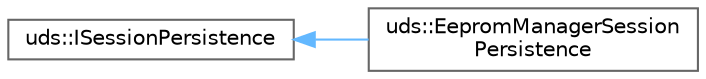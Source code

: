 digraph "Graphical Class Hierarchy"
{
 // LATEX_PDF_SIZE
  bgcolor="transparent";
  edge [fontname=Helvetica,fontsize=10,labelfontname=Helvetica,labelfontsize=10];
  node [fontname=Helvetica,fontsize=10,shape=box,height=0.2,width=0.4];
  rankdir="LR";
  Node0 [id="Node000000",label="uds::ISessionPersistence",height=0.2,width=0.4,color="grey40", fillcolor="white", style="filled",URL="$d6/d23/classuds_1_1ISessionPersistence.html",tooltip=" "];
  Node0 -> Node1 [id="edge251_Node000000_Node000001",dir="back",color="steelblue1",style="solid",tooltip=" "];
  Node1 [id="Node000001",label="uds::EepromManagerSession\lPersistence",height=0.2,width=0.4,color="grey40", fillcolor="white", style="filled",URL="$d7/de7/classuds_1_1EepromManagerSessionPersistence.html",tooltip=" "];
}
